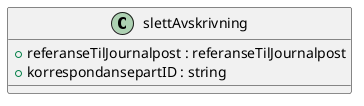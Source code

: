 @startuml

class slettAvskrivning {
    +referanseTilJournalpost : referanseTilJournalpost
    +korrespondansepartID : string
}

@enduml
